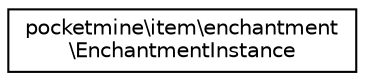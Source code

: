 digraph "Graphical Class Hierarchy"
{
 // INTERACTIVE_SVG=YES
 // LATEX_PDF_SIZE
  edge [fontname="Helvetica",fontsize="10",labelfontname="Helvetica",labelfontsize="10"];
  node [fontname="Helvetica",fontsize="10",shape=record];
  rankdir="LR";
  Node0 [label="pocketmine\\item\\enchantment\l\\EnchantmentInstance",height=0.2,width=0.4,color="black", fillcolor="white", style="filled",URL="$d5/d0a/classpocketmine_1_1item_1_1enchantment_1_1_enchantment_instance.html",tooltip=" "];
}
